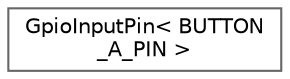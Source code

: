 digraph "Graphical Class Hierarchy"
{
 // LATEX_PDF_SIZE
  bgcolor="transparent";
  edge [fontname=Helvetica,fontsize=10,labelfontname=Helvetica,labelfontsize=10];
  node [fontname=Helvetica,fontsize=10,shape=box,height=0.2,width=0.4];
  rankdir="LR";
  Node0 [label="GpioInputPin\< BUTTON\l_A_PIN \>",height=0.2,width=0.4,color="grey40", fillcolor="white", style="filled",URL="$classGpioInputPin.html",tooltip=" "];
}
